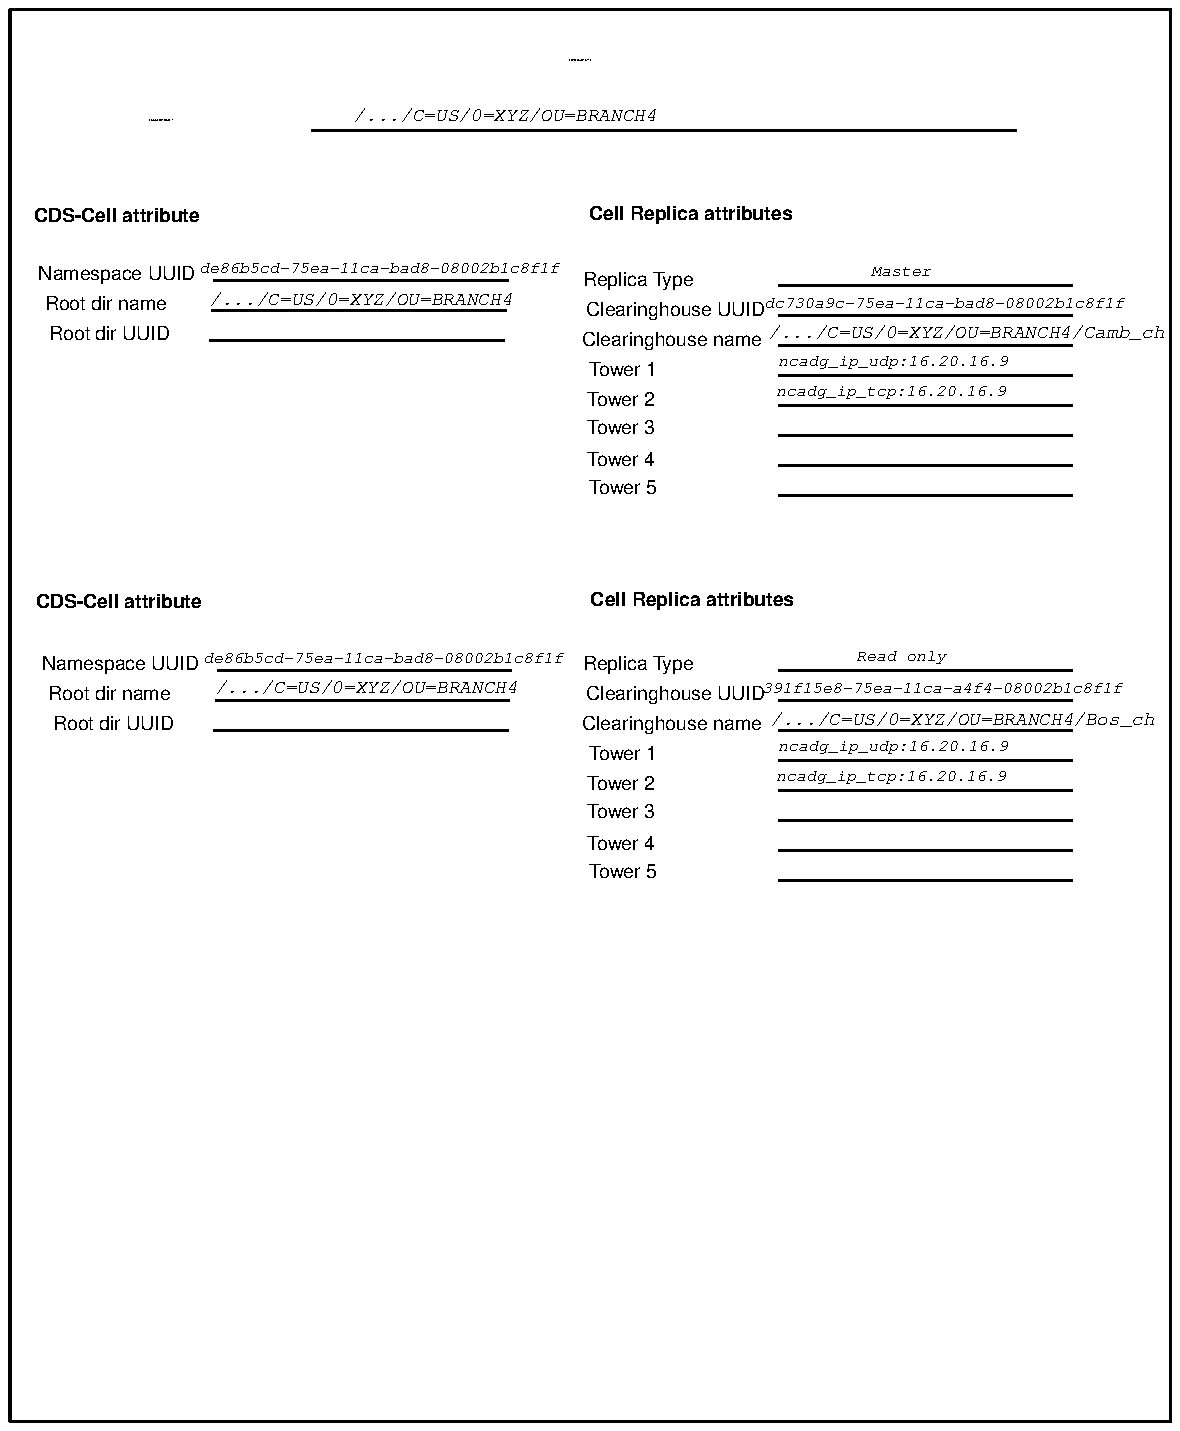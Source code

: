 ...\" @OSF_COPYRIGHT@
...\" COPYRIGHT NOTICE
...\" Copyright (c) 1990, 1991, 1992, 1993 Open Software Foundation, Inc.
...\" ALL RIGHTS RESERVED (DCE).  See the file named COPYRIGHT.DCE in the
...\" src directory for the full copyright text.
...\" 
...\" HISTORY
...\" $Log: fig14.cellworksheet.pic,v $
...\" Revision 1.1.2.1  1994/08/04  21:01:59  hal
...\" 	Create DCE GDS Admin Gd & Ref from GDS parts of Adm Gd & Cmd Ref; fix log
...\" 	[1994/08/04  20:37:18  hal]
...\"
...\" Revision 1.1.2.8  1993/01/28  19:08:47  dbelch
...\" 	Embedding copyright notice
...\" 	[1993/01/28  18:36:50  dbelch]
...\" 
...\" Revision 1.1.2.7  1992/12/03  20:20:19  rnollman
...\" 	fixed illustration
...\" 	[1992/12/03  20:19:50  rnollman]
...\" 
...\" Revision 1.1.2.6  1992/12/03  19:13:11  rnollman
...\" 	update munich
...\" 	[1992/12/03  19:12:31  rnollman]
...\" 
...\" 	*** empty log message ***
...\" 	[1992/12/03  18:47:30  rnollman]
...\" 
...\" Revision 1.1.2.5  1992/12/03  00:46:03  rnollman
...\" 	munich comments
...\" 	[1992/12/03  00:45:37  rnollman]
...\" 
...\" 	updated illustration
...\" 	[1992/11/21  16:18:34  rnollman]
...\" 
...\" Revision 1.1.2.4  1992/11/21  16:13:50  rnollman
...\" 	updated illustration
...\" 	[1992/11/21  16:12:54  rnollman]
...\" 
...\" Revision 1.1.2.3  1992/10/30  01:08:23  rnollman
...\" 	work in progress
...\" 	[1992/10/30  01:07:59  rnollman]
...\" 
...\" Revision 1.1.2.2  1992/10/27  19:25:36  rnollman
...\" 	work in progress
...\" 	[1992/10/27  19:24:44  rnollman]
...\" 
...\" $EndLog$
.PS
scale = 106.667
"\f(CI\s6ncadg_ip_tcp:16.20.16.9\s0\fP"  at 470, 345
"\f(CI\s6ncadg_ip_udp:16.20.16.9\s0\fP"  at 471, 361
"\f(CI\s6ncadg_ip_tcp:16.20.16.9\s0\fP"  at 470, 550
"\f(CI\s6ncadg_ip_udp:16.20.16.9\s0\fP"  at 471, 566
.ps 20
line   from 109, 369 \
	to 265, 369 
.ps 10
"\f(CI\s7/.../C=US/0=XYZ/OU=BRANCH4\s0\fP"  at 190, 392
"\fH\s7Root dir UUID\s0\fP"  at 55, 372
"\fH\s7Root dir name\s0\fP"  at 53, 388
"\fH\s7Namespace UUID\s0\fP"  at 59, 404
.ps 20
line   from 111, 401 \
	to 267, 401 
line   from 110, 385 \
	to 266, 385 
.ps 10
"\f(CI\s6de86b5cd-75ea-11ca-bad8-08002b1c8f1f\s0\fP"  at 199, 408
.ps 20
line   from 110, 385 \
	to 266, 385 
line   from 111, 401 \
	to 267, 401 
.ps 10
"\fH\s7Namespace UUID\s0\fP"  at 59, 404
"\fH\s7Root dir name\s0\fP"  at 53, 388
"\fH\s7Root dir UUID\s0\fP"  at 55, 372
"\f(CI\s6de86b5cd-75ea-11ca-bad8-08002b1c8f1f\s0\fP"  at 199, 408
"\f(HB\s7CDS-Cell attribute\s0\fP"  at 57, 643
"\f(HB\s7Cell Replica attributes\s0\fP"  at 363, 644
"\f(HB\s7CDS-Cell attribute\s0\fP"  at 57, 643
"\f(HB\s10Cell Worksheet\s0\fP"  at 304, 729
"\f(HB\s10Global Cell name:\s0\fP"  at 81, 697
.ps 20
line   from 161, 689 \
	to 536, 689 
.ps 10
"\f(CI\s7/.../C=US/0=XYZ/OU=BRANCH4\s0\fP"  at 264, 697
.ps 20
box  wid 619 ht 753 at 309.5, 376.5
.ps 10
"\f(HB\s7CDS-Cell attribute\s0\fP"  at 58, 437
"\f(HB\s7Cell Replica attributes\s0\fP"  at 364, 438
"\f(HB\s7CDS-Cell attribute\s0\fP"  at 58, 437
"\f(CI\s7/.../C=US/0=XYZ/OU=BRANCH4\s0\fP"  at 187, 599
.ps 20
line   from 109, 609 \
	to 265, 609 
line   from 109, 609 \
	to 265, 609 
line   from 108, 593 \
	to 264, 593 
line   from 108, 593 \
	to 264, 593 
.ps 10
"\fH\s7Root dir UUID\s0\fP"  at 53, 580
"\fH\s7Root dir name\s0\fP"  at 51, 596
"\fH\s7Namespace UUID\s0\fP"  at 57, 612
"\f(CI\s6de86b5cd-75ea-11ca-bad8-08002b1c8f1f\s0\fP"  at 197, 616
"\fH\s7Namespace UUID\s0\fP"  at 57, 612
"\fH\s7Root dir name\s0\fP"  at 51, 596
"\fH\s7Root dir UUID\s0\fP"  at 53, 580
"\f(CI\s6de86b5cd-75ea-11ca-bad8-08002b1c8f1f\s0\fP"  at 197, 616
.ps 20
line   from 410, 494 \
	to 566, 494 
.ps 10
"\fH\s7Tower 5\s0\fP"  at 327, 498
"\fH\s7Tower 4\s0\fP"  at 326, 513
"\fH\s7Tower 3\s0\fP"  at 326, 530
"\fH\s7Tower 1\s0\fP"  at 327, 561
"\fH\s7Tower 2\s0\fP"  at 326, 545
"\fH\s7Clearinghouse name\s0\fP"  at 353, 577
"\fH\s7Clearinghouse UUID\s0\fP"  at 355, 593
"\fH\s7Replica Type\s0\fP"  at 335, 609
.ps 20
line   from 410, 606 \
	to 566, 606 
line   from 410, 590 \
	to 566, 590 
line   from 410, 574 \
	to 566, 574 
line   from 410, 558 \
	to 566, 558 
line   from 410, 542 \
	to 566, 542 
line   from 410, 526 \
	to 566, 526 
line   from 410, 510 \
	to 566, 510 
.ps 10
"\f(CI\s6Master\s0\fP"  at 475, 614
"\f(CI\s6Master\s0\fP"  at 475, 614
"\f(CI\s6ncadg_ip_tcp:16.20.16.9\s0\fP"  at 470, 550
"\f(CI\s6ncadg_ip_udp:16.20.16.9\s0\fP"  at 471, 566
.ps 20
line   from 410, 510 \
	to 566, 510 
line   from 410, 526 \
	to 566, 526 
line   from 410, 542 \
	to 566, 542 
line   from 410, 558 \
	to 566, 558 
line   from 410, 574 \
	to 566, 574 
line   from 410, 590 \
	to 566, 590 
line   from 410, 606 \
	to 566, 606 
.ps 10
"\fH\s7Replica Type\s0\fP"  at 335, 609
"\fH\s7Clearinghouse UUID\s0\fP"  at 355, 593
"\fH\s7Clearinghouse name\s0\fP"  at 353, 577
"\fH\s7Tower 2\s0\fP"  at 326, 545
"\fH\s7Tower 1\s0\fP"  at 327, 561
"\fH\s7Tower 3\s0\fP"  at 326, 530
"\fH\s7Tower 4\s0\fP"  at 326, 513
"\fH\s7Tower 5\s0\fP"  at 327, 498
.ps 20
line   from 410, 494 \
	to 566, 494 
.ps 10
"\f(CI\s6dc730a9c-75ea-11ca-bad8-08002b1c8f1f\s0\fP"  at 498, 597
"\f(CI\s7/.../C=US/0=XYZ/OU=BRANCH4/Camb_ch\s0\fP"  at 510, 581
.ps 20
line   from 410, 289 \
	to 566, 289 
.ps 10
"\fH\s7Tower 5\s0\fP"  at 327, 293
"\fH\s7Tower 4\s0\fP"  at 326, 308
"\fH\s7Tower 3\s0\fP"  at 326, 325
"\fH\s7Tower 1\s0\fP"  at 327, 356
"\fH\s7Tower 2\s0\fP"  at 326, 340
"\fH\s7Clearinghouse name\s0\fP"  at 353, 372
"\fH\s7Clearinghouse UUID\s0\fP"  at 355, 388
"\fH\s7Replica Type\s0\fP"  at 335, 404
.ps 20
line   from 410, 401 \
	to 566, 401 
line   from 410, 385 \
	to 566, 385 
line   from 410, 369 \
	to 566, 369 
line   from 410, 353 \
	to 566, 353 
line   from 410, 337 \
	to 566, 337 
line   from 410, 321 \
	to 566, 321 
line   from 410, 305 \
	to 566, 305 
.ps 10
"\f(CI\s6ncadg_ip_tcp:16.20.16.9\s0\fP"  at 470, 345
"\f(CI\s6ncadg_ip_udp:16.20.16.9\s0\fP"  at 471, 361
.ps 20
line   from 410, 305 \
	to 566, 305 
line   from 410, 321 \
	to 566, 321 
line   from 410, 337 \
	to 566, 337 
line   from 410, 353 \
	to 566, 353 
line   from 410, 369 \
	to 566, 369 
line   from 410, 385 \
	to 566, 385 
line   from 410, 401 \
	to 566, 401 
.ps 10
"\fH\s7Replica Type\s0\fP"  at 335, 404
"\fH\s7Clearinghouse UUID\s0\fP"  at 355, 388
"\fH\s7Clearinghouse name\s0\fP"  at 353, 372
"\fH\s7Tower 2\s0\fP"  at 326, 340
"\fH\s7Tower 1\s0\fP"  at 327, 356
"\fH\s7Tower 3\s0\fP"  at 326, 325
"\fH\s7Tower 4\s0\fP"  at 326, 308
.ps 20
line   from 410, 289 \
	to 566, 289 
.ps 10
"\f(CI\s6Read only\s0\fP"  at 475, 409
"\f(CI\s6391f15e8-75ea-11ca-a4f4-08002b1c8f1f\s0\fP"  at 497, 392
"\f(CI\s7/.../C=US/0=XYZ/OU=BRANCH4/Bos_ch\s0\fP"  at 508, 375
.ps 20
line   from 107, 577 \
	to 263, 577 
.PE
